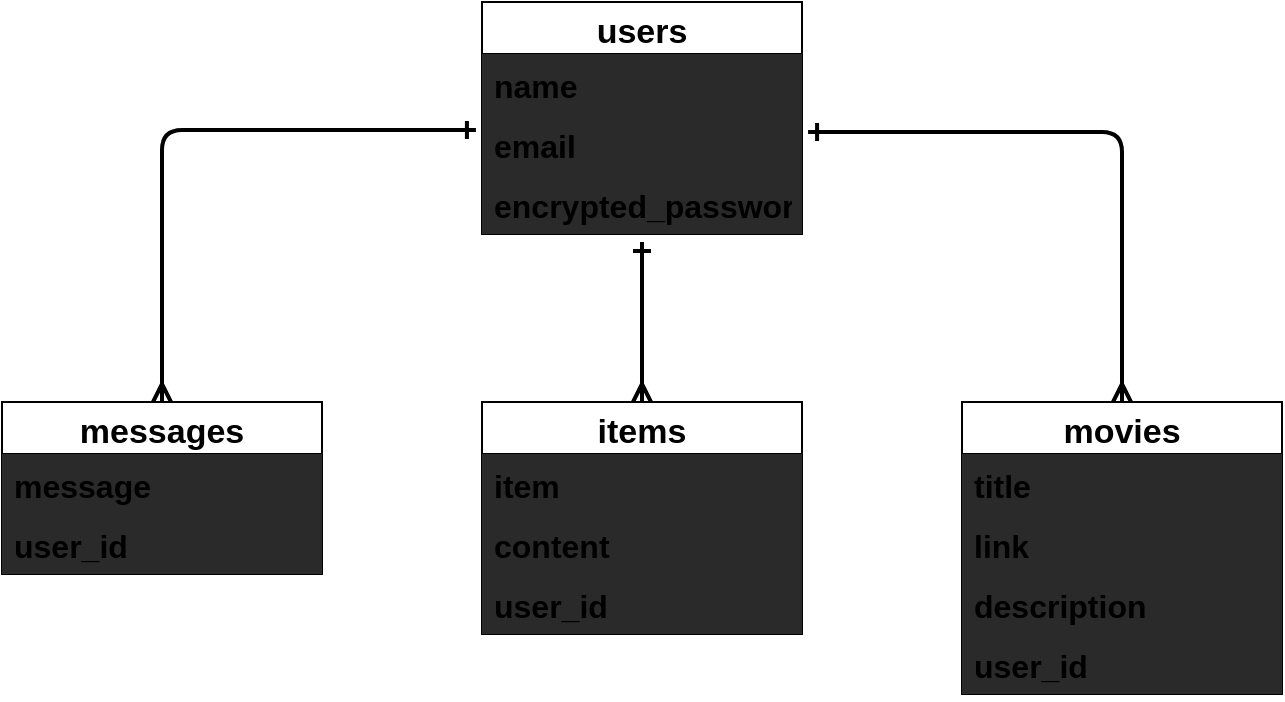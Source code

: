 <mxfile>
    <diagram id="-Mh6RaXygKkRZulIZtAA" name="ページ1">
        <mxGraphModel dx="548" dy="520" grid="1" gridSize="10" guides="1" tooltips="1" connect="1" arrows="1" fold="1" page="1" pageScale="1" pageWidth="827" pageHeight="1169" math="0" shadow="0">
            <root>
                <mxCell id="0"/>
                <mxCell id="1" parent="0"/>
                <mxCell id="8" value="users" style="swimlane;fontStyle=1;childLayout=stackLayout;horizontal=1;startSize=26;horizontalStack=0;resizeParent=1;resizeParentMax=0;resizeLast=0;collapsible=1;marginBottom=0;align=center;fontSize=17;" vertex="1" parent="1">
                    <mxGeometry x="320" y="80" width="160" height="116" as="geometry"/>
                </mxCell>
                <mxCell id="9" value="name" style="text;strokeColor=none;spacingLeft=4;spacingRight=4;overflow=hidden;rotatable=0;points=[[0,0.5],[1,0.5]];portConstraint=eastwest;fontSize=16;fillColor=#2a2a2a;fontStyle=1" vertex="1" parent="8">
                    <mxGeometry y="26" width="160" height="30" as="geometry"/>
                </mxCell>
                <mxCell id="10" value="email" style="text;strokeColor=none;spacingLeft=4;spacingRight=4;overflow=hidden;rotatable=0;points=[[0,0.5],[1,0.5]];portConstraint=eastwest;fontSize=16;fillColor=#2a2a2a;fontStyle=1" vertex="1" parent="8">
                    <mxGeometry y="56" width="160" height="30" as="geometry"/>
                </mxCell>
                <mxCell id="11" value="encrypted_password" style="text;strokeColor=none;spacingLeft=4;spacingRight=4;overflow=hidden;rotatable=0;points=[[0,0.5],[1,0.5]];portConstraint=eastwest;fontSize=16;fillColor=#2a2a2a;fontStyle=1" vertex="1" parent="8">
                    <mxGeometry y="86" width="160" height="30" as="geometry"/>
                </mxCell>
                <mxCell id="12" value="messages" style="swimlane;fontStyle=1;childLayout=stackLayout;horizontal=1;startSize=26;horizontalStack=0;resizeParent=1;resizeParentMax=0;resizeLast=0;collapsible=1;marginBottom=0;align=center;fontSize=17;" vertex="1" parent="1">
                    <mxGeometry x="80" y="280" width="160" height="86" as="geometry"/>
                </mxCell>
                <mxCell id="13" value="message" style="text;strokeColor=none;spacingLeft=4;spacingRight=4;overflow=hidden;rotatable=0;points=[[0,0.5],[1,0.5]];portConstraint=eastwest;fontSize=16;fillColor=#2a2a2a;fontStyle=1" vertex="1" parent="12">
                    <mxGeometry y="26" width="160" height="30" as="geometry"/>
                </mxCell>
                <mxCell id="14" value="user_id" style="text;strokeColor=none;spacingLeft=4;spacingRight=4;overflow=hidden;rotatable=0;points=[[0,0.5],[1,0.5]];portConstraint=eastwest;fontSize=16;fillColor=#2a2a2a;fontStyle=1" vertex="1" parent="12">
                    <mxGeometry y="56" width="160" height="30" as="geometry"/>
                </mxCell>
                <mxCell id="16" value="items" style="swimlane;fontStyle=1;childLayout=stackLayout;horizontal=1;startSize=26;horizontalStack=0;resizeParent=1;resizeParentMax=0;resizeLast=0;collapsible=1;marginBottom=0;align=center;fontSize=17;" vertex="1" parent="1">
                    <mxGeometry x="320" y="280" width="160" height="116" as="geometry"/>
                </mxCell>
                <mxCell id="17" value="item" style="text;strokeColor=none;spacingLeft=4;spacingRight=4;overflow=hidden;rotatable=0;points=[[0,0.5],[1,0.5]];portConstraint=eastwest;fontSize=16;fillColor=#2a2a2a;fontStyle=1" vertex="1" parent="16">
                    <mxGeometry y="26" width="160" height="30" as="geometry"/>
                </mxCell>
                <mxCell id="18" value="content" style="text;strokeColor=none;spacingLeft=4;spacingRight=4;overflow=hidden;rotatable=0;points=[[0,0.5],[1,0.5]];portConstraint=eastwest;fontSize=16;fillColor=#2a2a2a;fontStyle=1" vertex="1" parent="16">
                    <mxGeometry y="56" width="160" height="30" as="geometry"/>
                </mxCell>
                <mxCell id="19" value="user_id" style="text;strokeColor=none;spacingLeft=4;spacingRight=4;overflow=hidden;rotatable=0;points=[[0,0.5],[1,0.5]];portConstraint=eastwest;fontSize=16;fillColor=#2a2a2a;fontStyle=1" vertex="1" parent="16">
                    <mxGeometry y="86" width="160" height="30" as="geometry"/>
                </mxCell>
                <mxCell id="20" value="movies" style="swimlane;fontStyle=1;childLayout=stackLayout;horizontal=1;startSize=26;horizontalStack=0;resizeParent=1;resizeParentMax=0;resizeLast=0;collapsible=1;marginBottom=0;align=center;fontSize=17;" vertex="1" parent="1">
                    <mxGeometry x="560" y="280" width="160" height="146" as="geometry"/>
                </mxCell>
                <mxCell id="21" value="title" style="text;strokeColor=none;spacingLeft=4;spacingRight=4;overflow=hidden;rotatable=0;points=[[0,0.5],[1,0.5]];portConstraint=eastwest;fontSize=16;fillColor=#2a2a2a;fontStyle=1" vertex="1" parent="20">
                    <mxGeometry y="26" width="160" height="30" as="geometry"/>
                </mxCell>
                <mxCell id="22" value="link" style="text;strokeColor=none;spacingLeft=4;spacingRight=4;overflow=hidden;rotatable=0;points=[[0,0.5],[1,0.5]];portConstraint=eastwest;fontSize=16;fillColor=#2a2a2a;fontStyle=1" vertex="1" parent="20">
                    <mxGeometry y="56" width="160" height="30" as="geometry"/>
                </mxCell>
                <mxCell id="23" value="description" style="text;strokeColor=none;spacingLeft=4;spacingRight=4;overflow=hidden;rotatable=0;points=[[0,0.5],[1,0.5]];portConstraint=eastwest;fontSize=16;fillColor=#2a2a2a;fontStyle=1" vertex="1" parent="20">
                    <mxGeometry y="86" width="160" height="30" as="geometry"/>
                </mxCell>
                <mxCell id="25" value="user_id" style="text;strokeColor=none;spacingLeft=4;spacingRight=4;overflow=hidden;rotatable=0;points=[[0,0.5],[1,0.5]];portConstraint=eastwest;fontSize=16;fillColor=#2a2a2a;fontStyle=1" vertex="1" parent="20">
                    <mxGeometry y="116" width="160" height="30" as="geometry"/>
                </mxCell>
                <mxCell id="28" value="" style="fontSize=12;html=1;endArrow=ERmany;entryX=0.5;entryY=0;entryDx=0;entryDy=0;exitX=-0.019;exitY=0.267;exitDx=0;exitDy=0;exitPerimeter=0;edgeStyle=orthogonalEdgeStyle;startArrow=ERone;startFill=0;endFill=0;strokeWidth=2;" edge="1" parent="1" source="10" target="12">
                    <mxGeometry width="100" height="100" relative="1" as="geometry">
                        <mxPoint x="310" y="110" as="sourcePoint"/>
                        <mxPoint x="440" y="220" as="targetPoint"/>
                    </mxGeometry>
                </mxCell>
                <mxCell id="29" value="" style="fontSize=12;html=1;endArrow=ERmany;entryX=0.5;entryY=0;entryDx=0;entryDy=0;startArrow=ERone;startFill=0;endFill=0;strokeWidth=2;" edge="1" parent="1" target="16">
                    <mxGeometry width="100" height="100" relative="1" as="geometry">
                        <mxPoint x="400" y="200" as="sourcePoint"/>
                        <mxPoint x="510" y="220" as="targetPoint"/>
                    </mxGeometry>
                </mxCell>
                <mxCell id="30" value="" style="fontSize=12;html=1;endArrow=ERmany;exitX=1.019;exitY=0.3;exitDx=0;exitDy=0;exitPerimeter=0;entryX=0.5;entryY=0;entryDx=0;entryDy=0;edgeStyle=orthogonalEdgeStyle;startArrow=ERone;startFill=0;endFill=0;strokeWidth=2;" edge="1" parent="1" source="10" target="20">
                    <mxGeometry width="100" height="100" relative="1" as="geometry">
                        <mxPoint x="410" y="320" as="sourcePoint"/>
                        <mxPoint x="510" y="220" as="targetPoint"/>
                    </mxGeometry>
                </mxCell>
            </root>
        </mxGraphModel>
    </diagram>
</mxfile>